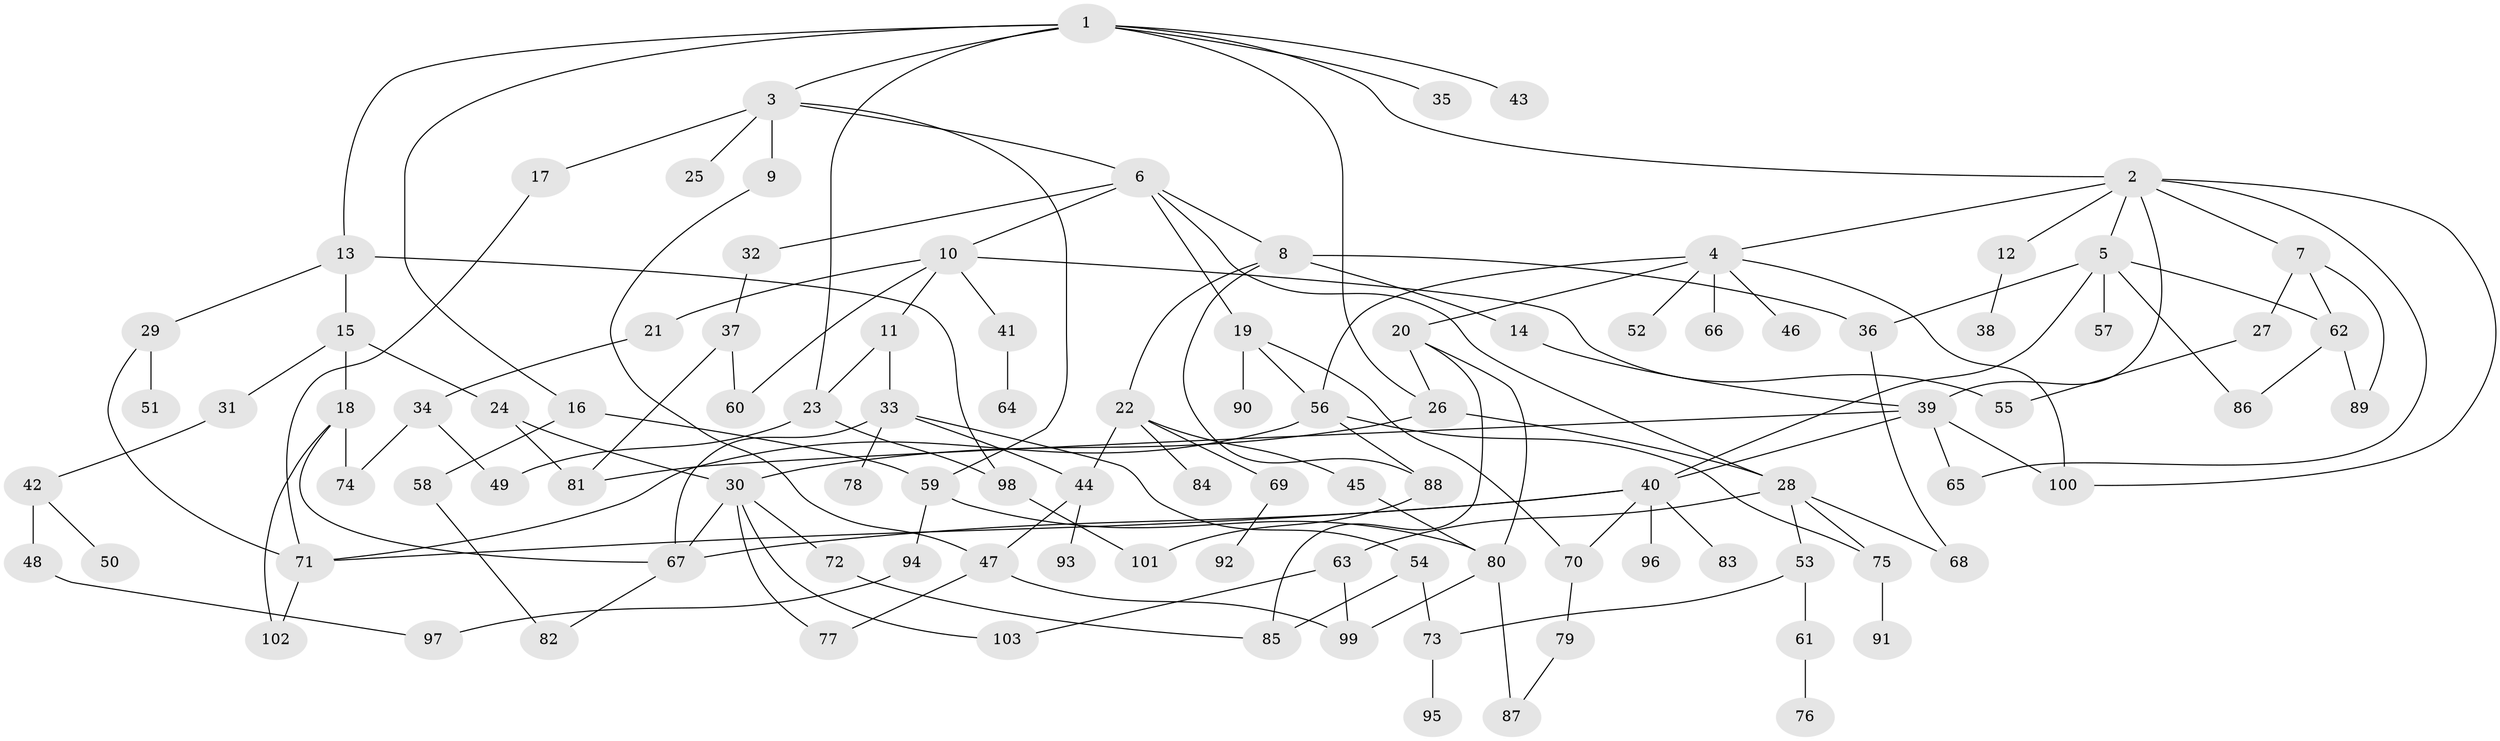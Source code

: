 // Generated by graph-tools (version 1.1) at 2025/49/03/09/25 03:49:16]
// undirected, 103 vertices, 150 edges
graph export_dot {
graph [start="1"]
  node [color=gray90,style=filled];
  1;
  2;
  3;
  4;
  5;
  6;
  7;
  8;
  9;
  10;
  11;
  12;
  13;
  14;
  15;
  16;
  17;
  18;
  19;
  20;
  21;
  22;
  23;
  24;
  25;
  26;
  27;
  28;
  29;
  30;
  31;
  32;
  33;
  34;
  35;
  36;
  37;
  38;
  39;
  40;
  41;
  42;
  43;
  44;
  45;
  46;
  47;
  48;
  49;
  50;
  51;
  52;
  53;
  54;
  55;
  56;
  57;
  58;
  59;
  60;
  61;
  62;
  63;
  64;
  65;
  66;
  67;
  68;
  69;
  70;
  71;
  72;
  73;
  74;
  75;
  76;
  77;
  78;
  79;
  80;
  81;
  82;
  83;
  84;
  85;
  86;
  87;
  88;
  89;
  90;
  91;
  92;
  93;
  94;
  95;
  96;
  97;
  98;
  99;
  100;
  101;
  102;
  103;
  1 -- 2;
  1 -- 3;
  1 -- 13;
  1 -- 16;
  1 -- 35;
  1 -- 43;
  1 -- 23;
  1 -- 26;
  2 -- 4;
  2 -- 5;
  2 -- 7;
  2 -- 12;
  2 -- 39;
  2 -- 65;
  2 -- 100;
  3 -- 6;
  3 -- 9;
  3 -- 17;
  3 -- 25;
  3 -- 59;
  4 -- 20;
  4 -- 46;
  4 -- 52;
  4 -- 66;
  4 -- 56;
  4 -- 100;
  5 -- 57;
  5 -- 62;
  5 -- 40;
  5 -- 36;
  5 -- 86;
  6 -- 8;
  6 -- 10;
  6 -- 19;
  6 -- 32;
  6 -- 28;
  7 -- 27;
  7 -- 89;
  7 -- 62;
  8 -- 14;
  8 -- 22;
  8 -- 36;
  8 -- 88;
  9 -- 47;
  10 -- 11;
  10 -- 21;
  10 -- 41;
  10 -- 55;
  10 -- 60;
  11 -- 23;
  11 -- 33;
  12 -- 38;
  13 -- 15;
  13 -- 29;
  13 -- 98;
  14 -- 39;
  15 -- 18;
  15 -- 24;
  15 -- 31;
  16 -- 58;
  16 -- 59;
  17 -- 71;
  18 -- 74;
  18 -- 67;
  18 -- 102;
  19 -- 56;
  19 -- 70;
  19 -- 90;
  20 -- 26;
  20 -- 85;
  20 -- 80;
  21 -- 34;
  22 -- 45;
  22 -- 69;
  22 -- 84;
  22 -- 44;
  23 -- 49;
  23 -- 98;
  24 -- 30;
  24 -- 81;
  26 -- 28;
  26 -- 30;
  27 -- 55;
  28 -- 53;
  28 -- 63;
  28 -- 68;
  28 -- 75;
  29 -- 51;
  29 -- 71;
  30 -- 72;
  30 -- 67;
  30 -- 77;
  30 -- 103;
  31 -- 42;
  32 -- 37;
  33 -- 44;
  33 -- 54;
  33 -- 67;
  33 -- 78;
  34 -- 49;
  34 -- 74;
  36 -- 68;
  37 -- 60;
  37 -- 81;
  39 -- 40;
  39 -- 65;
  39 -- 100;
  39 -- 81;
  40 -- 83;
  40 -- 96;
  40 -- 70;
  40 -- 71;
  40 -- 67;
  41 -- 64;
  42 -- 48;
  42 -- 50;
  44 -- 47;
  44 -- 93;
  45 -- 80;
  47 -- 77;
  47 -- 99;
  48 -- 97;
  53 -- 61;
  53 -- 73;
  54 -- 73;
  54 -- 85;
  56 -- 88;
  56 -- 71;
  56 -- 75;
  58 -- 82;
  59 -- 80;
  59 -- 94;
  61 -- 76;
  62 -- 86;
  62 -- 89;
  63 -- 103;
  63 -- 99;
  67 -- 82;
  69 -- 92;
  70 -- 79;
  71 -- 102;
  72 -- 85;
  73 -- 95;
  75 -- 91;
  79 -- 87;
  80 -- 87;
  80 -- 99;
  88 -- 101;
  94 -- 97;
  98 -- 101;
}
